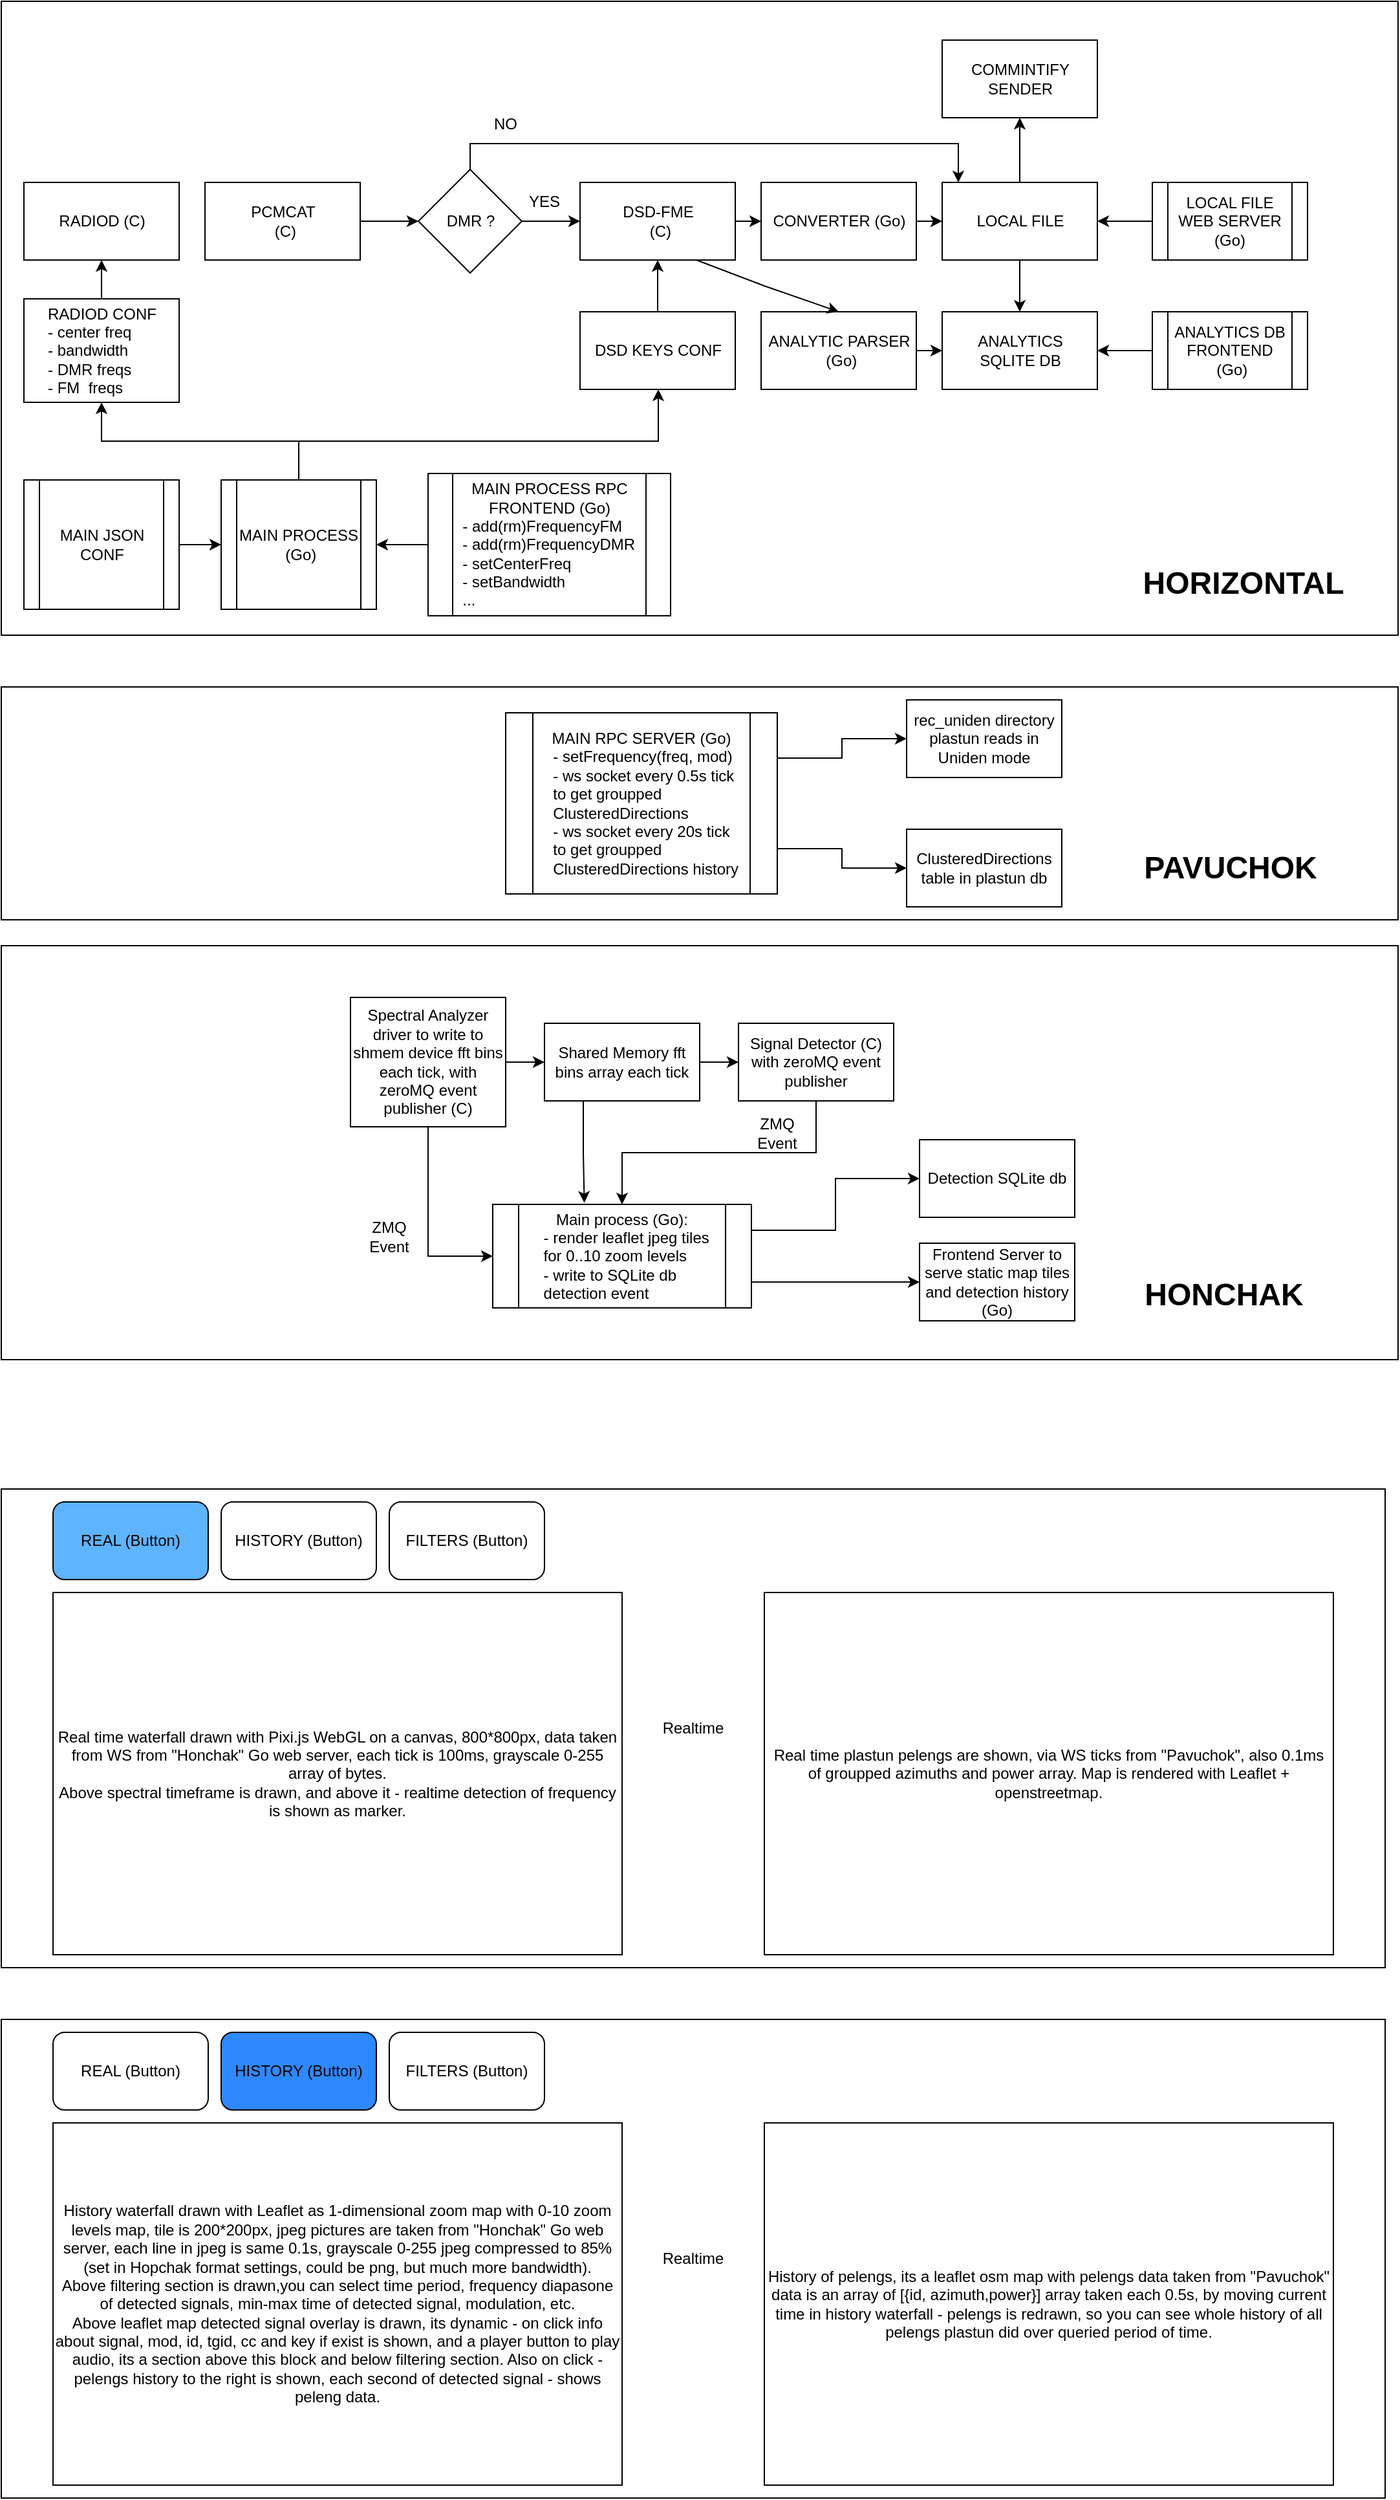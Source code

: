 <mxfile version="24.7.7">
  <diagram name="Page-1" id="uHk-r6NhJKFIinwpcm94">
    <mxGraphModel dx="1509" dy="834" grid="1" gridSize="10" guides="1" tooltips="1" connect="1" arrows="1" fold="1" page="1" pageScale="1" pageWidth="1100" pageHeight="1700" math="0" shadow="0">
      <root>
        <mxCell id="0" />
        <mxCell id="1" parent="0" />
        <mxCell id="Tlp35jNGQlbKkEbhyPow-2" value="RADIOD (C)" style="rounded=0;whiteSpace=wrap;html=1;" vertex="1" parent="1">
          <mxGeometry x="27.5" y="150" width="120" height="60" as="geometry" />
        </mxCell>
        <mxCell id="Tlp35jNGQlbKkEbhyPow-3" value="&lt;div&gt;PCMCAT&lt;/div&gt;&amp;nbsp;(C)" style="rounded=0;whiteSpace=wrap;html=1;" vertex="1" parent="1">
          <mxGeometry x="167.5" y="150" width="120" height="60" as="geometry" />
        </mxCell>
        <mxCell id="Tlp35jNGQlbKkEbhyPow-4" value="&lt;div&gt;DSD-FME&lt;/div&gt;&lt;div&gt;&amp;nbsp;(C)&lt;/div&gt;" style="rounded=0;whiteSpace=wrap;html=1;" vertex="1" parent="1">
          <mxGeometry x="457.5" y="150" width="120" height="60" as="geometry" />
        </mxCell>
        <mxCell id="Tlp35jNGQlbKkEbhyPow-5" value="CONVERTER (Go)" style="rounded=0;whiteSpace=wrap;html=1;" vertex="1" parent="1">
          <mxGeometry x="597.5" y="150" width="120" height="60" as="geometry" />
        </mxCell>
        <mxCell id="Tlp35jNGQlbKkEbhyPow-6" value="&lt;div&gt;COMMINTIFY SENDER&lt;/div&gt;" style="rounded=0;whiteSpace=wrap;html=1;" vertex="1" parent="1">
          <mxGeometry x="737.5" y="40" width="120" height="60" as="geometry" />
        </mxCell>
        <mxCell id="Tlp35jNGQlbKkEbhyPow-7" value="DMR ?" style="rhombus;whiteSpace=wrap;html=1;" vertex="1" parent="1">
          <mxGeometry x="332.5" y="140" width="80" height="80" as="geometry" />
        </mxCell>
        <mxCell id="Tlp35jNGQlbKkEbhyPow-8" value="" style="endArrow=classic;html=1;rounded=0;" edge="1" parent="1" target="Tlp35jNGQlbKkEbhyPow-7">
          <mxGeometry width="50" height="50" relative="1" as="geometry">
            <mxPoint x="287.5" y="180" as="sourcePoint" />
            <mxPoint x="487.5" y="380" as="targetPoint" />
          </mxGeometry>
        </mxCell>
        <mxCell id="Tlp35jNGQlbKkEbhyPow-10" value="&lt;div&gt;ANALYTIC PARSER&lt;/div&gt;&amp;nbsp;(Go)" style="rounded=0;whiteSpace=wrap;html=1;" vertex="1" parent="1">
          <mxGeometry x="597.5" y="250" width="120" height="60" as="geometry" />
        </mxCell>
        <mxCell id="Tlp35jNGQlbKkEbhyPow-11" value="&lt;div&gt;ANALYTICS&lt;br&gt;SQLITE DB&lt;/div&gt;" style="rounded=0;whiteSpace=wrap;html=1;" vertex="1" parent="1">
          <mxGeometry x="737.5" y="250" width="120" height="60" as="geometry" />
        </mxCell>
        <mxCell id="Tlp35jNGQlbKkEbhyPow-14" value="" style="endArrow=classic;html=1;rounded=0;exitX=1;exitY=0.5;exitDx=0;exitDy=0;" edge="1" parent="1" source="Tlp35jNGQlbKkEbhyPow-7">
          <mxGeometry width="50" height="50" relative="1" as="geometry">
            <mxPoint x="437.5" y="430" as="sourcePoint" />
            <mxPoint x="457.5" y="180" as="targetPoint" />
          </mxGeometry>
        </mxCell>
        <mxCell id="Tlp35jNGQlbKkEbhyPow-32" style="edgeStyle=orthogonalEdgeStyle;rounded=0;orthogonalLoop=1;jettySize=auto;html=1;exitX=0.5;exitY=1;exitDx=0;exitDy=0;entryX=0.5;entryY=0;entryDx=0;entryDy=0;" edge="1" parent="1" source="Tlp35jNGQlbKkEbhyPow-15" target="Tlp35jNGQlbKkEbhyPow-11">
          <mxGeometry relative="1" as="geometry" />
        </mxCell>
        <mxCell id="Tlp35jNGQlbKkEbhyPow-15" value="&lt;div&gt;LOCAL FILE&lt;/div&gt;" style="rounded=0;whiteSpace=wrap;html=1;" vertex="1" parent="1">
          <mxGeometry x="737.5" y="150" width="120" height="60" as="geometry" />
        </mxCell>
        <mxCell id="Tlp35jNGQlbKkEbhyPow-16" value="" style="endArrow=classic;html=1;rounded=0;exitX=0.75;exitY=1;exitDx=0;exitDy=0;entryX=0.5;entryY=0;entryDx=0;entryDy=0;" edge="1" parent="1" source="Tlp35jNGQlbKkEbhyPow-4" target="Tlp35jNGQlbKkEbhyPow-10">
          <mxGeometry width="50" height="50" relative="1" as="geometry">
            <mxPoint x="437.5" y="430" as="sourcePoint" />
            <mxPoint x="517.5" y="250" as="targetPoint" />
            <Array as="points">
              <mxPoint x="600" y="230" />
            </Array>
          </mxGeometry>
        </mxCell>
        <mxCell id="Tlp35jNGQlbKkEbhyPow-17" value="" style="endArrow=classic;html=1;rounded=0;exitX=1;exitY=0.5;exitDx=0;exitDy=0;entryX=0;entryY=0.5;entryDx=0;entryDy=0;" edge="1" parent="1" source="Tlp35jNGQlbKkEbhyPow-10" target="Tlp35jNGQlbKkEbhyPow-11">
          <mxGeometry width="50" height="50" relative="1" as="geometry">
            <mxPoint x="437.5" y="430" as="sourcePoint" />
            <mxPoint x="487.5" y="380" as="targetPoint" />
          </mxGeometry>
        </mxCell>
        <mxCell id="Tlp35jNGQlbKkEbhyPow-21" value="" style="endArrow=classic;html=1;rounded=0;exitX=1;exitY=0.5;exitDx=0;exitDy=0;entryX=0;entryY=0.5;entryDx=0;entryDy=0;" edge="1" parent="1" source="Tlp35jNGQlbKkEbhyPow-4" target="Tlp35jNGQlbKkEbhyPow-5">
          <mxGeometry width="50" height="50" relative="1" as="geometry">
            <mxPoint x="547.5" y="440" as="sourcePoint" />
            <mxPoint x="597.5" y="390" as="targetPoint" />
          </mxGeometry>
        </mxCell>
        <mxCell id="Tlp35jNGQlbKkEbhyPow-23" value="" style="endArrow=classic;html=1;rounded=0;exitX=1;exitY=0.5;exitDx=0;exitDy=0;entryX=0;entryY=0.5;entryDx=0;entryDy=0;" edge="1" parent="1" source="Tlp35jNGQlbKkEbhyPow-5" target="Tlp35jNGQlbKkEbhyPow-15">
          <mxGeometry width="50" height="50" relative="1" as="geometry">
            <mxPoint x="547.5" y="440" as="sourcePoint" />
            <mxPoint x="597.5" y="390" as="targetPoint" />
          </mxGeometry>
        </mxCell>
        <mxCell id="Tlp35jNGQlbKkEbhyPow-24" value="" style="endArrow=classic;html=1;rounded=0;exitX=0.5;exitY=0;exitDx=0;exitDy=0;" edge="1" parent="1" source="Tlp35jNGQlbKkEbhyPow-15" target="Tlp35jNGQlbKkEbhyPow-6">
          <mxGeometry width="50" height="50" relative="1" as="geometry">
            <mxPoint x="547.5" y="440" as="sourcePoint" />
            <mxPoint x="597.5" y="390" as="targetPoint" />
          </mxGeometry>
        </mxCell>
        <mxCell id="Tlp35jNGQlbKkEbhyPow-26" style="edgeStyle=orthogonalEdgeStyle;rounded=0;orthogonalLoop=1;jettySize=auto;html=1;exitX=0.5;exitY=0;exitDx=0;exitDy=0;" edge="1" parent="1" source="Tlp35jNGQlbKkEbhyPow-7">
          <mxGeometry relative="1" as="geometry">
            <mxPoint x="750" y="150" as="targetPoint" />
            <Array as="points">
              <mxPoint x="373" y="120" />
              <mxPoint x="750" y="120" />
              <mxPoint x="750" y="150" />
            </Array>
          </mxGeometry>
        </mxCell>
        <mxCell id="Tlp35jNGQlbKkEbhyPow-28" value="&lt;div&gt;NO&lt;/div&gt;" style="text;html=1;align=center;verticalAlign=middle;whiteSpace=wrap;rounded=0;" vertex="1" parent="1">
          <mxGeometry x="370" y="90" width="60" height="30" as="geometry" />
        </mxCell>
        <mxCell id="Tlp35jNGQlbKkEbhyPow-29" value="&lt;div&gt;YES&lt;/div&gt;" style="text;html=1;align=center;verticalAlign=middle;whiteSpace=wrap;rounded=0;" vertex="1" parent="1">
          <mxGeometry x="400" y="150" width="60" height="30" as="geometry" />
        </mxCell>
        <mxCell id="Tlp35jNGQlbKkEbhyPow-36" style="edgeStyle=orthogonalEdgeStyle;rounded=0;orthogonalLoop=1;jettySize=auto;html=1;exitX=0.5;exitY=0;exitDx=0;exitDy=0;entryX=0.5;entryY=1;entryDx=0;entryDy=0;" edge="1" parent="1" source="Tlp35jNGQlbKkEbhyPow-33" target="Tlp35jNGQlbKkEbhyPow-2">
          <mxGeometry relative="1" as="geometry" />
        </mxCell>
        <mxCell id="Tlp35jNGQlbKkEbhyPow-33" value="RADIOD CONF&lt;br&gt;&lt;div&gt;&lt;div align=&quot;left&quot;&gt;- center freq&lt;br&gt;- bandwidth&lt;br&gt;- DMR freqs&lt;br&gt;&lt;/div&gt;&lt;div align=&quot;left&quot;&gt;- FM&amp;nbsp; freqs&lt;br&gt;&lt;/div&gt;&lt;/div&gt;" style="rounded=0;whiteSpace=wrap;html=1;" vertex="1" parent="1">
          <mxGeometry x="27.5" y="240" width="120" height="80" as="geometry" />
        </mxCell>
        <mxCell id="Tlp35jNGQlbKkEbhyPow-37" style="edgeStyle=orthogonalEdgeStyle;rounded=0;orthogonalLoop=1;jettySize=auto;html=1;exitX=0.5;exitY=0;exitDx=0;exitDy=0;entryX=0.5;entryY=1;entryDx=0;entryDy=0;" edge="1" parent="1" source="Tlp35jNGQlbKkEbhyPow-34" target="Tlp35jNGQlbKkEbhyPow-4">
          <mxGeometry relative="1" as="geometry" />
        </mxCell>
        <mxCell id="Tlp35jNGQlbKkEbhyPow-34" value="DSD KEYS CONF" style="rounded=0;whiteSpace=wrap;html=1;" vertex="1" parent="1">
          <mxGeometry x="457.5" y="250" width="120" height="60" as="geometry" />
        </mxCell>
        <mxCell id="Tlp35jNGQlbKkEbhyPow-43" style="edgeStyle=orthogonalEdgeStyle;rounded=0;orthogonalLoop=1;jettySize=auto;html=1;exitX=1;exitY=0.5;exitDx=0;exitDy=0;entryX=0;entryY=0.5;entryDx=0;entryDy=0;" edge="1" parent="1" source="Tlp35jNGQlbKkEbhyPow-39" target="Tlp35jNGQlbKkEbhyPow-41">
          <mxGeometry relative="1" as="geometry" />
        </mxCell>
        <mxCell id="Tlp35jNGQlbKkEbhyPow-39" value="MAIN JSON CONF" style="shape=process;whiteSpace=wrap;html=1;backgroundOutline=1;" vertex="1" parent="1">
          <mxGeometry x="27.5" y="380" width="120" height="100" as="geometry" />
        </mxCell>
        <mxCell id="Tlp35jNGQlbKkEbhyPow-44" style="edgeStyle=orthogonalEdgeStyle;rounded=0;orthogonalLoop=1;jettySize=auto;html=1;exitX=0.5;exitY=0;exitDx=0;exitDy=0;entryX=0.5;entryY=1;entryDx=0;entryDy=0;" edge="1" parent="1" source="Tlp35jNGQlbKkEbhyPow-41" target="Tlp35jNGQlbKkEbhyPow-33">
          <mxGeometry relative="1" as="geometry" />
        </mxCell>
        <mxCell id="Tlp35jNGQlbKkEbhyPow-45" style="edgeStyle=orthogonalEdgeStyle;rounded=0;orthogonalLoop=1;jettySize=auto;html=1;exitX=0.5;exitY=0;exitDx=0;exitDy=0;" edge="1" parent="1" source="Tlp35jNGQlbKkEbhyPow-41" target="Tlp35jNGQlbKkEbhyPow-34">
          <mxGeometry relative="1" as="geometry">
            <Array as="points">
              <mxPoint x="240" y="350" />
              <mxPoint x="518" y="350" />
            </Array>
          </mxGeometry>
        </mxCell>
        <mxCell id="Tlp35jNGQlbKkEbhyPow-41" value="&lt;div&gt;MAIN PROCESS&lt;/div&gt;&amp;nbsp;(Go)" style="shape=process;whiteSpace=wrap;html=1;backgroundOutline=1;" vertex="1" parent="1">
          <mxGeometry x="180" y="380" width="120" height="100" as="geometry" />
        </mxCell>
        <mxCell id="Tlp35jNGQlbKkEbhyPow-48" style="edgeStyle=orthogonalEdgeStyle;rounded=0;orthogonalLoop=1;jettySize=auto;html=1;exitX=0;exitY=0.5;exitDx=0;exitDy=0;entryX=1;entryY=0.5;entryDx=0;entryDy=0;" edge="1" parent="1" source="Tlp35jNGQlbKkEbhyPow-46" target="Tlp35jNGQlbKkEbhyPow-41">
          <mxGeometry relative="1" as="geometry" />
        </mxCell>
        <mxCell id="Tlp35jNGQlbKkEbhyPow-46" value="&lt;div&gt;MAIN PROCESS RPC FRONTEND (Go)&lt;br&gt;&lt;/div&gt;&lt;div align=&quot;left&quot;&gt;&amp;nbsp; - add(rm)FrequencyFM&lt;/div&gt;&lt;div align=&quot;left&quot;&gt;&amp;nbsp; - add(rm)FrequencyDMR&lt;/div&gt;&lt;div align=&quot;left&quot;&gt;&amp;nbsp; - setCenterFreq&lt;/div&gt;&lt;div align=&quot;left&quot;&gt;&amp;nbsp; - setBandwidth&lt;/div&gt;&lt;div align=&quot;left&quot;&gt;&amp;nbsp; ...&lt;br&gt;&lt;/div&gt;" style="shape=process;whiteSpace=wrap;html=1;backgroundOutline=1;" vertex="1" parent="1">
          <mxGeometry x="340" y="375" width="187.5" height="110" as="geometry" />
        </mxCell>
        <mxCell id="Tlp35jNGQlbKkEbhyPow-51" style="edgeStyle=orthogonalEdgeStyle;rounded=0;orthogonalLoop=1;jettySize=auto;html=1;exitX=0;exitY=0.5;exitDx=0;exitDy=0;entryX=1;entryY=0.5;entryDx=0;entryDy=0;" edge="1" parent="1" source="Tlp35jNGQlbKkEbhyPow-49" target="Tlp35jNGQlbKkEbhyPow-15">
          <mxGeometry relative="1" as="geometry" />
        </mxCell>
        <mxCell id="Tlp35jNGQlbKkEbhyPow-49" value="LOCAL FILE WEB SERVER (Go)" style="shape=process;whiteSpace=wrap;html=1;backgroundOutline=1;" vertex="1" parent="1">
          <mxGeometry x="900" y="150" width="120" height="60" as="geometry" />
        </mxCell>
        <mxCell id="Tlp35jNGQlbKkEbhyPow-52" style="edgeStyle=orthogonalEdgeStyle;rounded=0;orthogonalLoop=1;jettySize=auto;html=1;exitX=0;exitY=0.5;exitDx=0;exitDy=0;entryX=1;entryY=0.5;entryDx=0;entryDy=0;" edge="1" parent="1" source="Tlp35jNGQlbKkEbhyPow-50" target="Tlp35jNGQlbKkEbhyPow-11">
          <mxGeometry relative="1" as="geometry" />
        </mxCell>
        <mxCell id="Tlp35jNGQlbKkEbhyPow-50" value="&lt;div&gt;ANALYTICS DB FRONTEND&lt;/div&gt;&amp;nbsp;(Go)" style="shape=process;whiteSpace=wrap;html=1;backgroundOutline=1;" vertex="1" parent="1">
          <mxGeometry x="900" y="250" width="120" height="60" as="geometry" />
        </mxCell>
        <mxCell id="Tlp35jNGQlbKkEbhyPow-54" value="" style="rounded=0;whiteSpace=wrap;html=1;fillColor=none;" vertex="1" parent="1">
          <mxGeometry x="10" y="10" width="1080" height="490" as="geometry" />
        </mxCell>
        <mxCell id="Tlp35jNGQlbKkEbhyPow-55" value="HORIZONTAL" style="text;strokeColor=none;fillColor=none;html=1;fontSize=24;fontStyle=1;verticalAlign=middle;align=center;" vertex="1" parent="1">
          <mxGeometry x="920" y="440" width="100" height="40" as="geometry" />
        </mxCell>
        <mxCell id="Tlp35jNGQlbKkEbhyPow-56" value="" style="rounded=0;whiteSpace=wrap;html=1;fillColor=none;" vertex="1" parent="1">
          <mxGeometry x="10" y="540" width="1080" height="180" as="geometry" />
        </mxCell>
        <mxCell id="Tlp35jNGQlbKkEbhyPow-63" style="edgeStyle=orthogonalEdgeStyle;rounded=0;orthogonalLoop=1;jettySize=auto;html=1;exitX=1;exitY=0.25;exitDx=0;exitDy=0;" edge="1" parent="1" source="Tlp35jNGQlbKkEbhyPow-58" target="Tlp35jNGQlbKkEbhyPow-60">
          <mxGeometry relative="1" as="geometry" />
        </mxCell>
        <mxCell id="Tlp35jNGQlbKkEbhyPow-64" style="edgeStyle=orthogonalEdgeStyle;rounded=0;orthogonalLoop=1;jettySize=auto;html=1;exitX=1;exitY=0.75;exitDx=0;exitDy=0;" edge="1" parent="1" source="Tlp35jNGQlbKkEbhyPow-58" target="Tlp35jNGQlbKkEbhyPow-61">
          <mxGeometry relative="1" as="geometry" />
        </mxCell>
        <mxCell id="Tlp35jNGQlbKkEbhyPow-58" value="MAIN RPC SERVER (Go)&lt;br&gt;&lt;div align=&quot;left&quot;&gt;&amp;nbsp; - setFrequency(freq, mod)&lt;/div&gt;&lt;div align=&quot;left&quot;&gt;&amp;nbsp; - ws socket every 0.5s tick&lt;/div&gt;&lt;div align=&quot;left&quot;&gt;&amp;nbsp; to get groupped&lt;/div&gt;&lt;div align=&quot;left&quot;&gt;&amp;nbsp; ClusteredDirections&lt;/div&gt;&lt;div align=&quot;left&quot;&gt;&amp;nbsp; - ws socket every 20s tick&lt;div align=&quot;left&quot;&gt;&amp;nbsp; to get groupped&lt;/div&gt;&amp;nbsp; ClusteredDirections history&lt;br&gt;&lt;/div&gt;" style="shape=process;whiteSpace=wrap;html=1;backgroundOutline=1;" vertex="1" parent="1">
          <mxGeometry x="400" y="560" width="210" height="140" as="geometry" />
        </mxCell>
        <mxCell id="Tlp35jNGQlbKkEbhyPow-60" value="&lt;div&gt;rec_uniden directory&lt;/div&gt;&lt;div&gt;plastun reads in&lt;/div&gt;&lt;div&gt;Uniden mode&lt;br&gt;&lt;/div&gt;" style="rounded=0;whiteSpace=wrap;html=1;" vertex="1" parent="1">
          <mxGeometry x="710" y="550" width="120" height="60" as="geometry" />
        </mxCell>
        <mxCell id="Tlp35jNGQlbKkEbhyPow-61" value="ClusteredDirections table in plastun db" style="rounded=0;whiteSpace=wrap;html=1;" vertex="1" parent="1">
          <mxGeometry x="710" y="650" width="120" height="60" as="geometry" />
        </mxCell>
        <mxCell id="Tlp35jNGQlbKkEbhyPow-62" value="PAVUCHOK" style="text;strokeColor=none;fillColor=none;html=1;fontSize=24;fontStyle=1;verticalAlign=middle;align=center;" vertex="1" parent="1">
          <mxGeometry x="910" y="660" width="100" height="40" as="geometry" />
        </mxCell>
        <mxCell id="Tlp35jNGQlbKkEbhyPow-65" value="" style="rounded=0;whiteSpace=wrap;html=1;fillColor=none;" vertex="1" parent="1">
          <mxGeometry x="10" y="740" width="1080" height="320" as="geometry" />
        </mxCell>
        <mxCell id="Tlp35jNGQlbKkEbhyPow-72" style="edgeStyle=orthogonalEdgeStyle;rounded=0;orthogonalLoop=1;jettySize=auto;html=1;exitX=1;exitY=0.5;exitDx=0;exitDy=0;" edge="1" parent="1" source="Tlp35jNGQlbKkEbhyPow-66" target="Tlp35jNGQlbKkEbhyPow-67">
          <mxGeometry relative="1" as="geometry" />
        </mxCell>
        <mxCell id="Tlp35jNGQlbKkEbhyPow-74" style="edgeStyle=orthogonalEdgeStyle;rounded=0;orthogonalLoop=1;jettySize=auto;html=1;exitX=0.5;exitY=1;exitDx=0;exitDy=0;entryX=0;entryY=0.5;entryDx=0;entryDy=0;" edge="1" parent="1" source="Tlp35jNGQlbKkEbhyPow-66" target="Tlp35jNGQlbKkEbhyPow-69">
          <mxGeometry relative="1" as="geometry" />
        </mxCell>
        <mxCell id="Tlp35jNGQlbKkEbhyPow-66" value="Spectral Analyzer&lt;br&gt;driver to write to shmem device fft bins each tick, with zeroMQ event publisher (C)" style="rounded=0;whiteSpace=wrap;html=1;" vertex="1" parent="1">
          <mxGeometry x="280" y="780" width="120" height="100" as="geometry" />
        </mxCell>
        <mxCell id="Tlp35jNGQlbKkEbhyPow-73" style="edgeStyle=orthogonalEdgeStyle;rounded=0;orthogonalLoop=1;jettySize=auto;html=1;exitX=1;exitY=0.5;exitDx=0;exitDy=0;entryX=0;entryY=0.5;entryDx=0;entryDy=0;" edge="1" parent="1" source="Tlp35jNGQlbKkEbhyPow-67" target="Tlp35jNGQlbKkEbhyPow-68">
          <mxGeometry relative="1" as="geometry" />
        </mxCell>
        <mxCell id="Tlp35jNGQlbKkEbhyPow-67" value="Shared Memory fft bins array each tick" style="rounded=0;whiteSpace=wrap;html=1;" vertex="1" parent="1">
          <mxGeometry x="430" y="800" width="120" height="60" as="geometry" />
        </mxCell>
        <mxCell id="Tlp35jNGQlbKkEbhyPow-75" style="edgeStyle=orthogonalEdgeStyle;rounded=0;orthogonalLoop=1;jettySize=auto;html=1;exitX=0.5;exitY=1;exitDx=0;exitDy=0;" edge="1" parent="1" source="Tlp35jNGQlbKkEbhyPow-68" target="Tlp35jNGQlbKkEbhyPow-69">
          <mxGeometry relative="1" as="geometry" />
        </mxCell>
        <mxCell id="Tlp35jNGQlbKkEbhyPow-68" value="Signal Detector (C) with zeroMQ event publisher" style="rounded=0;whiteSpace=wrap;html=1;" vertex="1" parent="1">
          <mxGeometry x="580" y="800" width="120" height="60" as="geometry" />
        </mxCell>
        <mxCell id="Tlp35jNGQlbKkEbhyPow-79" style="edgeStyle=orthogonalEdgeStyle;rounded=0;orthogonalLoop=1;jettySize=auto;html=1;exitX=1;exitY=0.25;exitDx=0;exitDy=0;entryX=0;entryY=0.5;entryDx=0;entryDy=0;" edge="1" parent="1" source="Tlp35jNGQlbKkEbhyPow-69" target="Tlp35jNGQlbKkEbhyPow-70">
          <mxGeometry relative="1" as="geometry" />
        </mxCell>
        <mxCell id="Tlp35jNGQlbKkEbhyPow-80" style="edgeStyle=orthogonalEdgeStyle;rounded=0;orthogonalLoop=1;jettySize=auto;html=1;exitX=1;exitY=0.75;exitDx=0;exitDy=0;entryX=0;entryY=0.5;entryDx=0;entryDy=0;" edge="1" parent="1" source="Tlp35jNGQlbKkEbhyPow-69" target="Tlp35jNGQlbKkEbhyPow-71">
          <mxGeometry relative="1" as="geometry" />
        </mxCell>
        <mxCell id="Tlp35jNGQlbKkEbhyPow-69" value="Main process (Go):&lt;br&gt;&lt;div align=&quot;left&quot;&gt;&amp;nbsp; - render leaflet jpeg tiles&lt;/div&gt;&lt;div align=&quot;left&quot;&gt;&amp;nbsp; for 0..10 zoom levels&lt;/div&gt;&lt;div align=&quot;left&quot;&gt;&amp;nbsp; - write to SQLite db&lt;/div&gt;&lt;div align=&quot;left&quot;&gt;&amp;nbsp; detection event&lt;br&gt;&lt;/div&gt;" style="shape=process;whiteSpace=wrap;html=1;backgroundOutline=1;" vertex="1" parent="1">
          <mxGeometry x="390" y="940" width="200" height="80" as="geometry" />
        </mxCell>
        <mxCell id="Tlp35jNGQlbKkEbhyPow-70" value="Detection SQLite db" style="rounded=0;whiteSpace=wrap;html=1;" vertex="1" parent="1">
          <mxGeometry x="720" y="890" width="120" height="60" as="geometry" />
        </mxCell>
        <mxCell id="Tlp35jNGQlbKkEbhyPow-71" value="&lt;div&gt;Frontend Server to serve static map tiles and detection history (Go)&lt;br&gt;&lt;/div&gt;" style="rounded=0;whiteSpace=wrap;html=1;" vertex="1" parent="1">
          <mxGeometry x="720" y="970" width="120" height="60" as="geometry" />
        </mxCell>
        <mxCell id="Tlp35jNGQlbKkEbhyPow-76" value="ZMQ Event" style="text;html=1;align=center;verticalAlign=middle;whiteSpace=wrap;rounded=0;" vertex="1" parent="1">
          <mxGeometry x="280" y="950" width="60" height="30" as="geometry" />
        </mxCell>
        <mxCell id="Tlp35jNGQlbKkEbhyPow-77" value="ZMQ Event" style="text;html=1;align=center;verticalAlign=middle;whiteSpace=wrap;rounded=0;" vertex="1" parent="1">
          <mxGeometry x="580" y="870" width="60" height="30" as="geometry" />
        </mxCell>
        <mxCell id="Tlp35jNGQlbKkEbhyPow-78" style="edgeStyle=orthogonalEdgeStyle;rounded=0;orthogonalLoop=1;jettySize=auto;html=1;exitX=0.25;exitY=1;exitDx=0;exitDy=0;entryX=0.354;entryY=-0.016;entryDx=0;entryDy=0;entryPerimeter=0;" edge="1" parent="1" source="Tlp35jNGQlbKkEbhyPow-67" target="Tlp35jNGQlbKkEbhyPow-69">
          <mxGeometry relative="1" as="geometry" />
        </mxCell>
        <mxCell id="Tlp35jNGQlbKkEbhyPow-81" value="&lt;div&gt;HONCHAK&lt;/div&gt;" style="text;strokeColor=none;fillColor=none;html=1;fontSize=24;fontStyle=1;verticalAlign=middle;align=center;" vertex="1" parent="1">
          <mxGeometry x="870" y="990" width="170" height="40" as="geometry" />
        </mxCell>
        <mxCell id="Tlp35jNGQlbKkEbhyPow-82" value="Realtime" style="rounded=0;whiteSpace=wrap;html=1;fillColor=none;" vertex="1" parent="1">
          <mxGeometry x="10" y="1160" width="1070" height="370" as="geometry" />
        </mxCell>
        <mxCell id="Tlp35jNGQlbKkEbhyPow-83" value="&lt;div&gt;Real time waterfall drawn with Pixi.js WebGL on a canvas, 800*800px, data taken from WS from &quot;Honchak&quot; Go web server, each tick is 100ms, grayscale 0-255 array of bytes.&lt;/div&gt;&lt;div&gt;Above spectral timeframe is drawn, and above it - realtime detection of frequency is shown as marker.&lt;br&gt;&lt;/div&gt;" style="rounded=0;whiteSpace=wrap;html=1;" vertex="1" parent="1">
          <mxGeometry x="50" y="1240" width="440" height="280" as="geometry" />
        </mxCell>
        <mxCell id="Tlp35jNGQlbKkEbhyPow-84" value="Real time plastun pelengs are shown, via WS ticks from &quot;Pavuchok&quot;, also 0.1ms of groupped azimuths and power array. Map is rendered with Leaflet + openstreetmap." style="rounded=0;whiteSpace=wrap;html=1;" vertex="1" parent="1">
          <mxGeometry x="600" y="1240" width="440" height="280" as="geometry" />
        </mxCell>
        <mxCell id="Tlp35jNGQlbKkEbhyPow-85" value="REAL (Button)" style="rounded=1;whiteSpace=wrap;html=1;fillColor=#5EB4FF;" vertex="1" parent="1">
          <mxGeometry x="50" y="1170" width="120" height="60" as="geometry" />
        </mxCell>
        <mxCell id="Tlp35jNGQlbKkEbhyPow-86" value="HISTORY (Button)" style="rounded=1;whiteSpace=wrap;html=1;" vertex="1" parent="1">
          <mxGeometry x="180" y="1170" width="120" height="60" as="geometry" />
        </mxCell>
        <mxCell id="Tlp35jNGQlbKkEbhyPow-87" value="FILTERS (Button)" style="rounded=1;whiteSpace=wrap;html=1;" vertex="1" parent="1">
          <mxGeometry x="310" y="1170" width="120" height="60" as="geometry" />
        </mxCell>
        <mxCell id="Tlp35jNGQlbKkEbhyPow-88" value="Realtime" style="rounded=0;whiteSpace=wrap;html=1;fillColor=none;" vertex="1" parent="1">
          <mxGeometry x="10" y="1570" width="1070" height="370" as="geometry" />
        </mxCell>
        <mxCell id="Tlp35jNGQlbKkEbhyPow-89" value="&lt;div&gt;History waterfall drawn with Leaflet as 1-dimensional zoom map with 0-10 zoom levels map, tile is 200*200px, jpeg pictures are taken from &quot;Honchak&quot; Go web server, each line in jpeg is same 0.1s, grayscale 0-255 jpeg compressed to 85% (set in Hopchak format settings, could be png, but much more bandwidth).&lt;/div&gt;&lt;div&gt;Above filtering section is drawn,you can select time period, frequency diapasone of detected signals, min-max time of detected signal, modulation, etc.&lt;/div&gt;&lt;div&gt;Above leaflet map detected signal overlay is drawn, its dynamic - on click info about signal, mod, id, tgid, cc and key if exist is shown, and a player button to play audio, its a section above this block and below filtering section. Also on click - pelengs history to the right is shown, each second of detected signal - shows peleng data.&lt;br&gt;&lt;/div&gt;" style="rounded=0;whiteSpace=wrap;html=1;" vertex="1" parent="1">
          <mxGeometry x="50" y="1650" width="440" height="280" as="geometry" />
        </mxCell>
        <mxCell id="Tlp35jNGQlbKkEbhyPow-90" value="&lt;div&gt;History of pelengs, its a leaflet osm map with pelengs data taken from &quot;Pavuchok&quot;&lt;/div&gt;&lt;div&gt;data is an array of [{id, azimuth,power}] array taken each 0.5s, by moving current time in history waterfall - pelengs is redrawn, so you can see whole history of all pelengs plastun did over queried period of time.&lt;br&gt;&lt;/div&gt;" style="rounded=0;whiteSpace=wrap;html=1;" vertex="1" parent="1">
          <mxGeometry x="600" y="1650" width="440" height="280" as="geometry" />
        </mxCell>
        <mxCell id="Tlp35jNGQlbKkEbhyPow-91" value="REAL (Button)" style="rounded=1;whiteSpace=wrap;html=1;" vertex="1" parent="1">
          <mxGeometry x="50" y="1580" width="120" height="60" as="geometry" />
        </mxCell>
        <mxCell id="Tlp35jNGQlbKkEbhyPow-92" value="HISTORY (Button)" style="rounded=1;whiteSpace=wrap;html=1;strokeColor=#000000;fillColor=#2E89FF;" vertex="1" parent="1">
          <mxGeometry x="180" y="1580" width="120" height="60" as="geometry" />
        </mxCell>
        <mxCell id="Tlp35jNGQlbKkEbhyPow-93" value="FILTERS (Button)" style="rounded=1;whiteSpace=wrap;html=1;" vertex="1" parent="1">
          <mxGeometry x="310" y="1580" width="120" height="60" as="geometry" />
        </mxCell>
      </root>
    </mxGraphModel>
  </diagram>
</mxfile>

